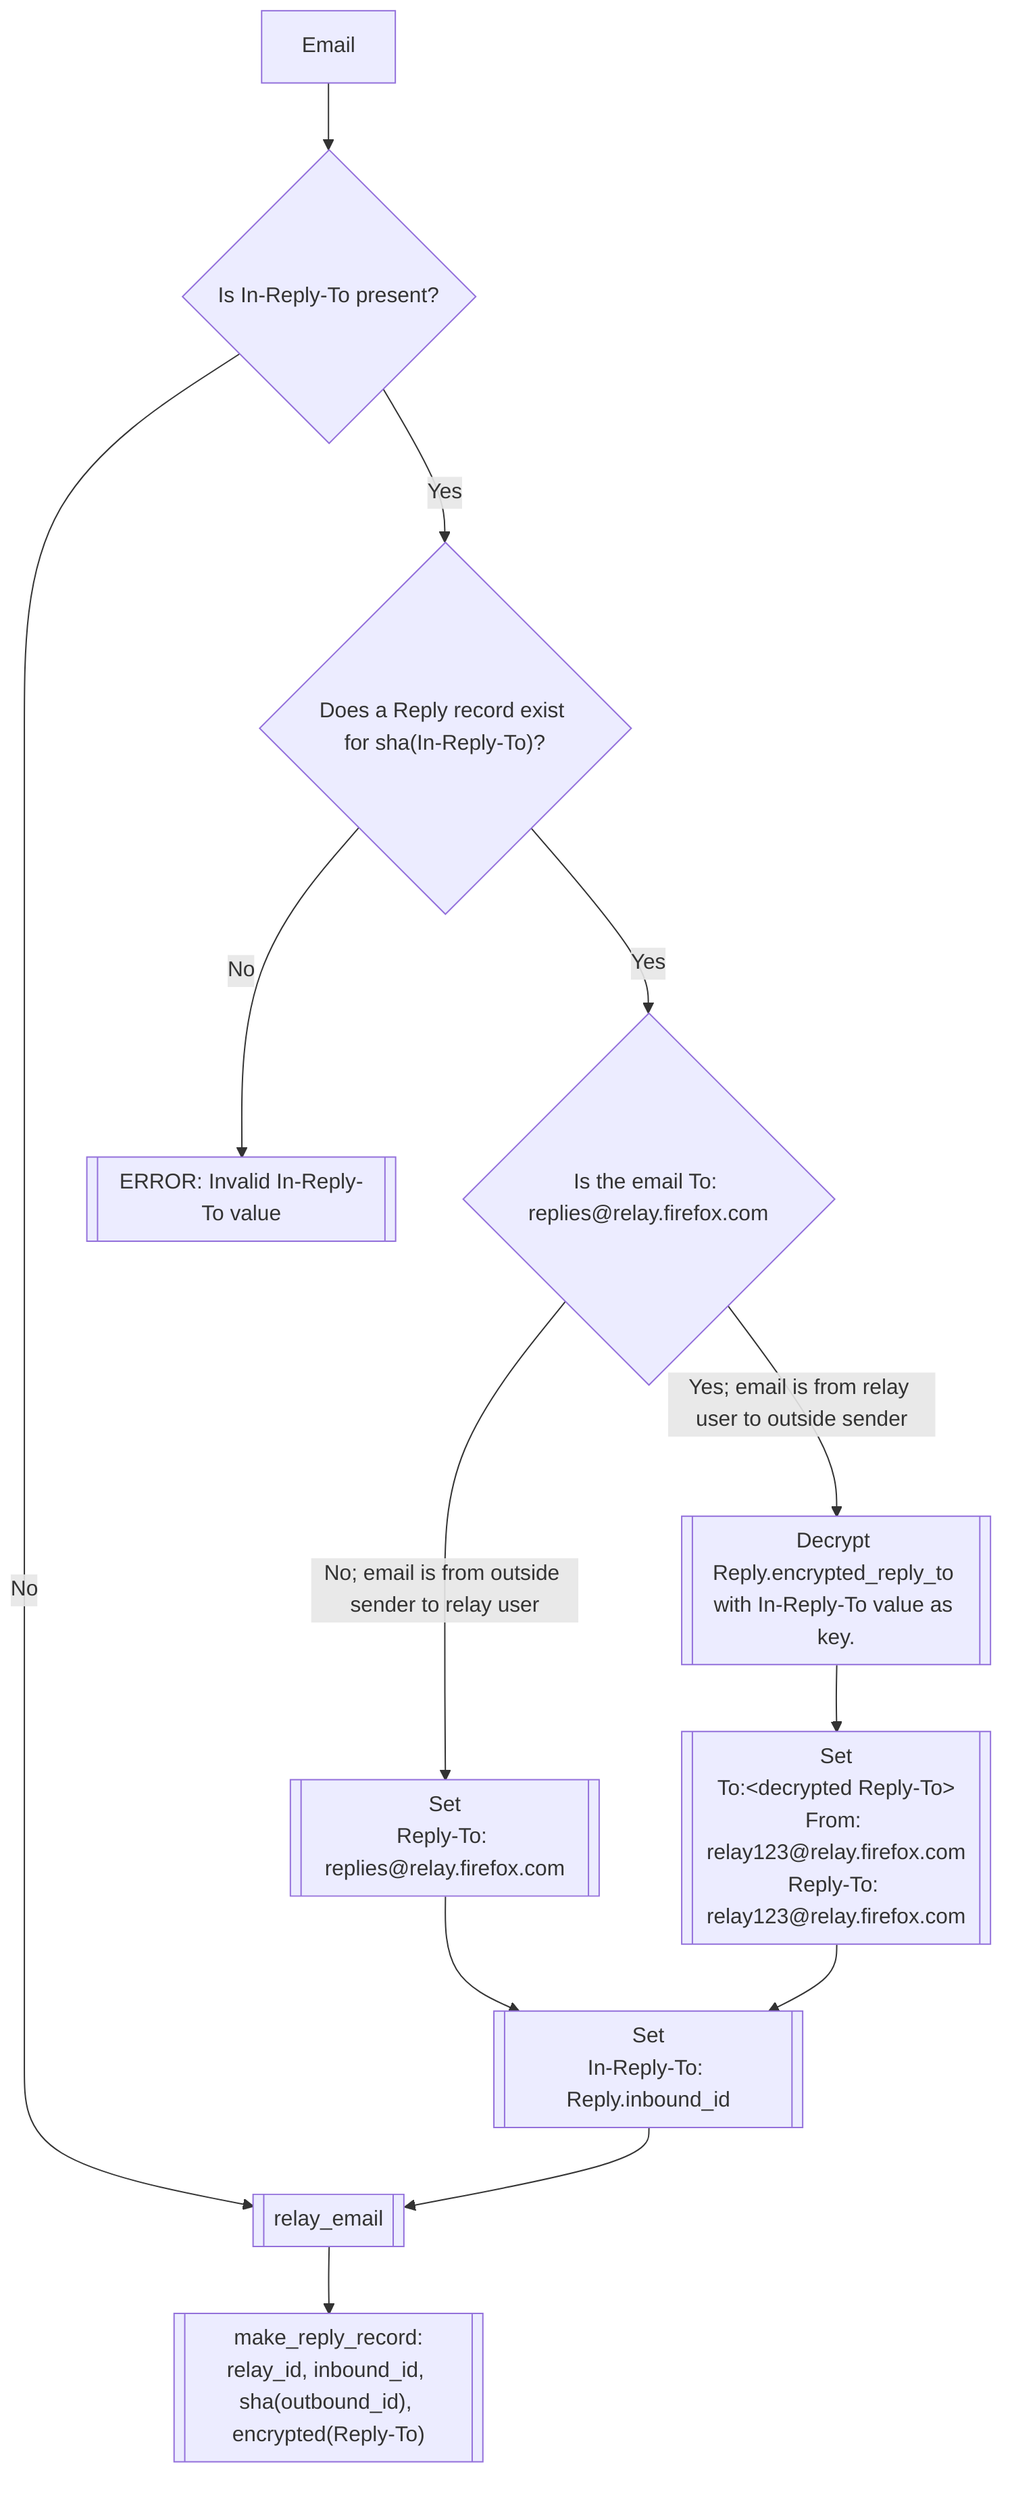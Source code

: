 graph TD
    A[Email] --> B{"Is In-Reply-To present?"}
    B --> |Yes| E{"Does a Reply record exist for sha(In-Reply-To)?"}
    B --> |No| D[[relay_email]]
    E --> |Yes| F{"Is the email To: replies@relay.firefox.com"}
    E --> |No| G[[ERROR: Invalid In-Reply-To value]]
    D --> H[["make_reply_record:<br>relay_id, inbound_id, sha(outbound_id), encrypted(Reply-To)"]]
    F --> |"Yes; email is from relay user to outside sender"| I[[Decrypt Reply.encrypted_reply_to with In-Reply-To value as key.]]
    I --> K[["Set<br>To:&lt;decrypted Reply-To&gt;<br>From: relay123@relay.firefox.com<br>Reply-To: relay123@relay.firefox.com"]]
    F --> |"No; email is from outside sender to relay user"| J[["Set<br>Reply-To: replies@relay.firefox.com"]]
    J --> L[[Set<br>In-Reply-To: Reply.inbound_id]]
    K --> L
    L --> D